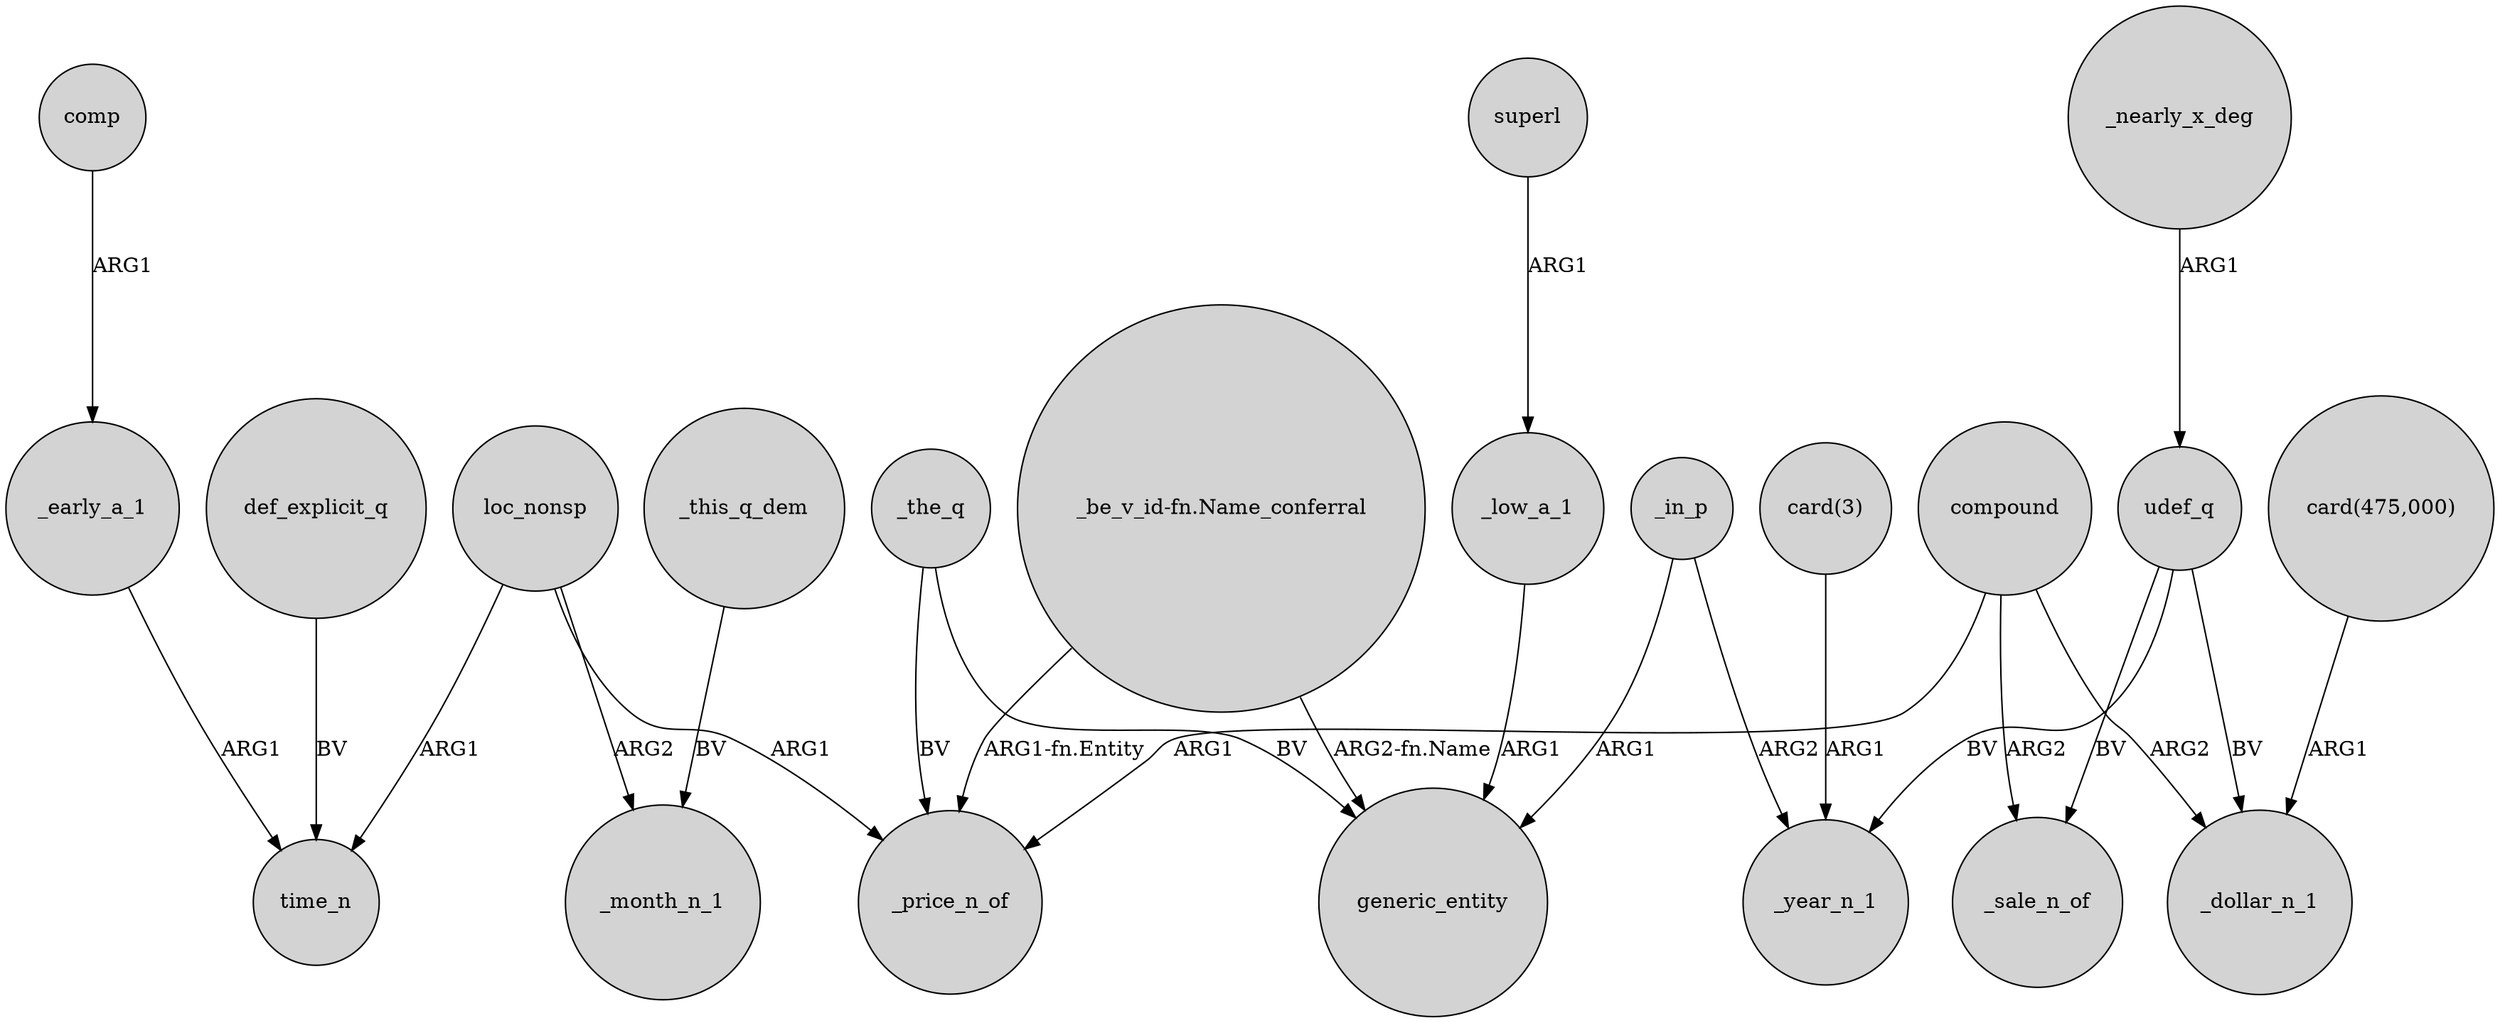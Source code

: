 digraph {
	node [shape=circle style=filled]
	_early_a_1 -> time_n [label=ARG1]
	"_be_v_id-fn.Name_conferral" -> generic_entity [label="ARG2-fn.Name"]
	superl -> _low_a_1 [label=ARG1]
	"_be_v_id-fn.Name_conferral" -> _price_n_of [label="ARG1-fn.Entity"]
	_in_p -> _year_n_1 [label=ARG2]
	comp -> _early_a_1 [label=ARG1]
	compound -> _dollar_n_1 [label=ARG2]
	udef_q -> _sale_n_of [label=BV]
	"card(3)" -> _year_n_1 [label=ARG1]
	_in_p -> generic_entity [label=ARG1]
	loc_nonsp -> _month_n_1 [label=ARG2]
	_low_a_1 -> generic_entity [label=ARG1]
	loc_nonsp -> _price_n_of [label=ARG1]
	udef_q -> _dollar_n_1 [label=BV]
	_the_q -> generic_entity [label=BV]
	loc_nonsp -> time_n [label=ARG1]
	_this_q_dem -> _month_n_1 [label=BV]
	def_explicit_q -> time_n [label=BV]
	udef_q -> _year_n_1 [label=BV]
	_nearly_x_deg -> udef_q [label=ARG1]
	_the_q -> _price_n_of [label=BV]
	compound -> _price_n_of [label=ARG1]
	"card(475,000)" -> _dollar_n_1 [label=ARG1]
	compound -> _sale_n_of [label=ARG2]
}
